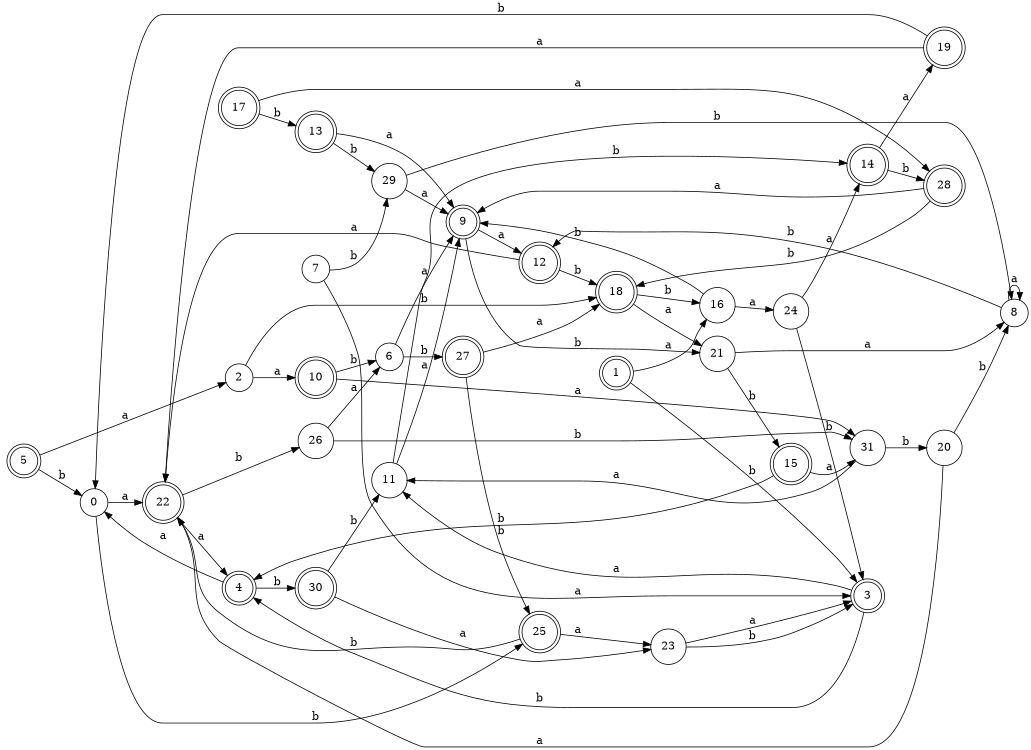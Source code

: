 digraph n26_5 {
__start0 [label="" shape="none"];

rankdir=LR;
size="8,5";

s0 [style="filled", color="black", fillcolor="white" shape="circle", label="0"];
s1 [style="rounded,filled", color="black", fillcolor="white" shape="doublecircle", label="1"];
s2 [style="filled", color="black", fillcolor="white" shape="circle", label="2"];
s3 [style="rounded,filled", color="black", fillcolor="white" shape="doublecircle", label="3"];
s4 [style="rounded,filled", color="black", fillcolor="white" shape="doublecircle", label="4"];
s5 [style="rounded,filled", color="black", fillcolor="white" shape="doublecircle", label="5"];
s6 [style="filled", color="black", fillcolor="white" shape="circle", label="6"];
s7 [style="filled", color="black", fillcolor="white" shape="circle", label="7"];
s8 [style="filled", color="black", fillcolor="white" shape="circle", label="8"];
s9 [style="rounded,filled", color="black", fillcolor="white" shape="doublecircle", label="9"];
s10 [style="rounded,filled", color="black", fillcolor="white" shape="doublecircle", label="10"];
s11 [style="filled", color="black", fillcolor="white" shape="circle", label="11"];
s12 [style="rounded,filled", color="black", fillcolor="white" shape="doublecircle", label="12"];
s13 [style="rounded,filled", color="black", fillcolor="white" shape="doublecircle", label="13"];
s14 [style="rounded,filled", color="black", fillcolor="white" shape="doublecircle", label="14"];
s15 [style="rounded,filled", color="black", fillcolor="white" shape="doublecircle", label="15"];
s16 [style="filled", color="black", fillcolor="white" shape="circle", label="16"];
s17 [style="rounded,filled", color="black", fillcolor="white" shape="doublecircle", label="17"];
s18 [style="rounded,filled", color="black", fillcolor="white" shape="doublecircle", label="18"];
s19 [style="rounded,filled", color="black", fillcolor="white" shape="doublecircle", label="19"];
s20 [style="filled", color="black", fillcolor="white" shape="circle", label="20"];
s21 [style="filled", color="black", fillcolor="white" shape="circle", label="21"];
s22 [style="rounded,filled", color="black", fillcolor="white" shape="doublecircle", label="22"];
s23 [style="filled", color="black", fillcolor="white" shape="circle", label="23"];
s24 [style="filled", color="black", fillcolor="white" shape="circle", label="24"];
s25 [style="rounded,filled", color="black", fillcolor="white" shape="doublecircle", label="25"];
s26 [style="filled", color="black", fillcolor="white" shape="circle", label="26"];
s27 [style="rounded,filled", color="black", fillcolor="white" shape="doublecircle", label="27"];
s28 [style="rounded,filled", color="black", fillcolor="white" shape="doublecircle", label="28"];
s29 [style="filled", color="black", fillcolor="white" shape="circle", label="29"];
s30 [style="rounded,filled", color="black", fillcolor="white" shape="doublecircle", label="30"];
s31 [style="filled", color="black", fillcolor="white" shape="circle", label="31"];
s0 -> s22 [label="a"];
s0 -> s25 [label="b"];
s1 -> s16 [label="a"];
s1 -> s3 [label="b"];
s2 -> s10 [label="a"];
s2 -> s18 [label="b"];
s3 -> s11 [label="a"];
s3 -> s4 [label="b"];
s4 -> s0 [label="a"];
s4 -> s30 [label="b"];
s5 -> s2 [label="a"];
s5 -> s0 [label="b"];
s6 -> s9 [label="a"];
s6 -> s27 [label="b"];
s7 -> s3 [label="a"];
s7 -> s29 [label="b"];
s8 -> s8 [label="a"];
s8 -> s12 [label="b"];
s9 -> s12 [label="a"];
s9 -> s21 [label="b"];
s10 -> s31 [label="a"];
s10 -> s6 [label="b"];
s11 -> s9 [label="a"];
s11 -> s14 [label="b"];
s12 -> s22 [label="a"];
s12 -> s18 [label="b"];
s13 -> s9 [label="a"];
s13 -> s29 [label="b"];
s14 -> s19 [label="a"];
s14 -> s28 [label="b"];
s15 -> s31 [label="a"];
s15 -> s4 [label="b"];
s16 -> s24 [label="a"];
s16 -> s9 [label="b"];
s17 -> s28 [label="a"];
s17 -> s13 [label="b"];
s18 -> s21 [label="a"];
s18 -> s16 [label="b"];
s19 -> s22 [label="a"];
s19 -> s0 [label="b"];
s20 -> s22 [label="a"];
s20 -> s8 [label="b"];
s21 -> s8 [label="a"];
s21 -> s15 [label="b"];
s22 -> s4 [label="a"];
s22 -> s26 [label="b"];
s23 -> s3 [label="a"];
s23 -> s3 [label="b"];
s24 -> s14 [label="a"];
s24 -> s3 [label="b"];
s25 -> s23 [label="a"];
s25 -> s22 [label="b"];
s26 -> s6 [label="a"];
s26 -> s31 [label="b"];
s27 -> s18 [label="a"];
s27 -> s25 [label="b"];
s28 -> s9 [label="a"];
s28 -> s18 [label="b"];
s29 -> s9 [label="a"];
s29 -> s8 [label="b"];
s30 -> s23 [label="a"];
s30 -> s11 [label="b"];
s31 -> s11 [label="a"];
s31 -> s20 [label="b"];

}